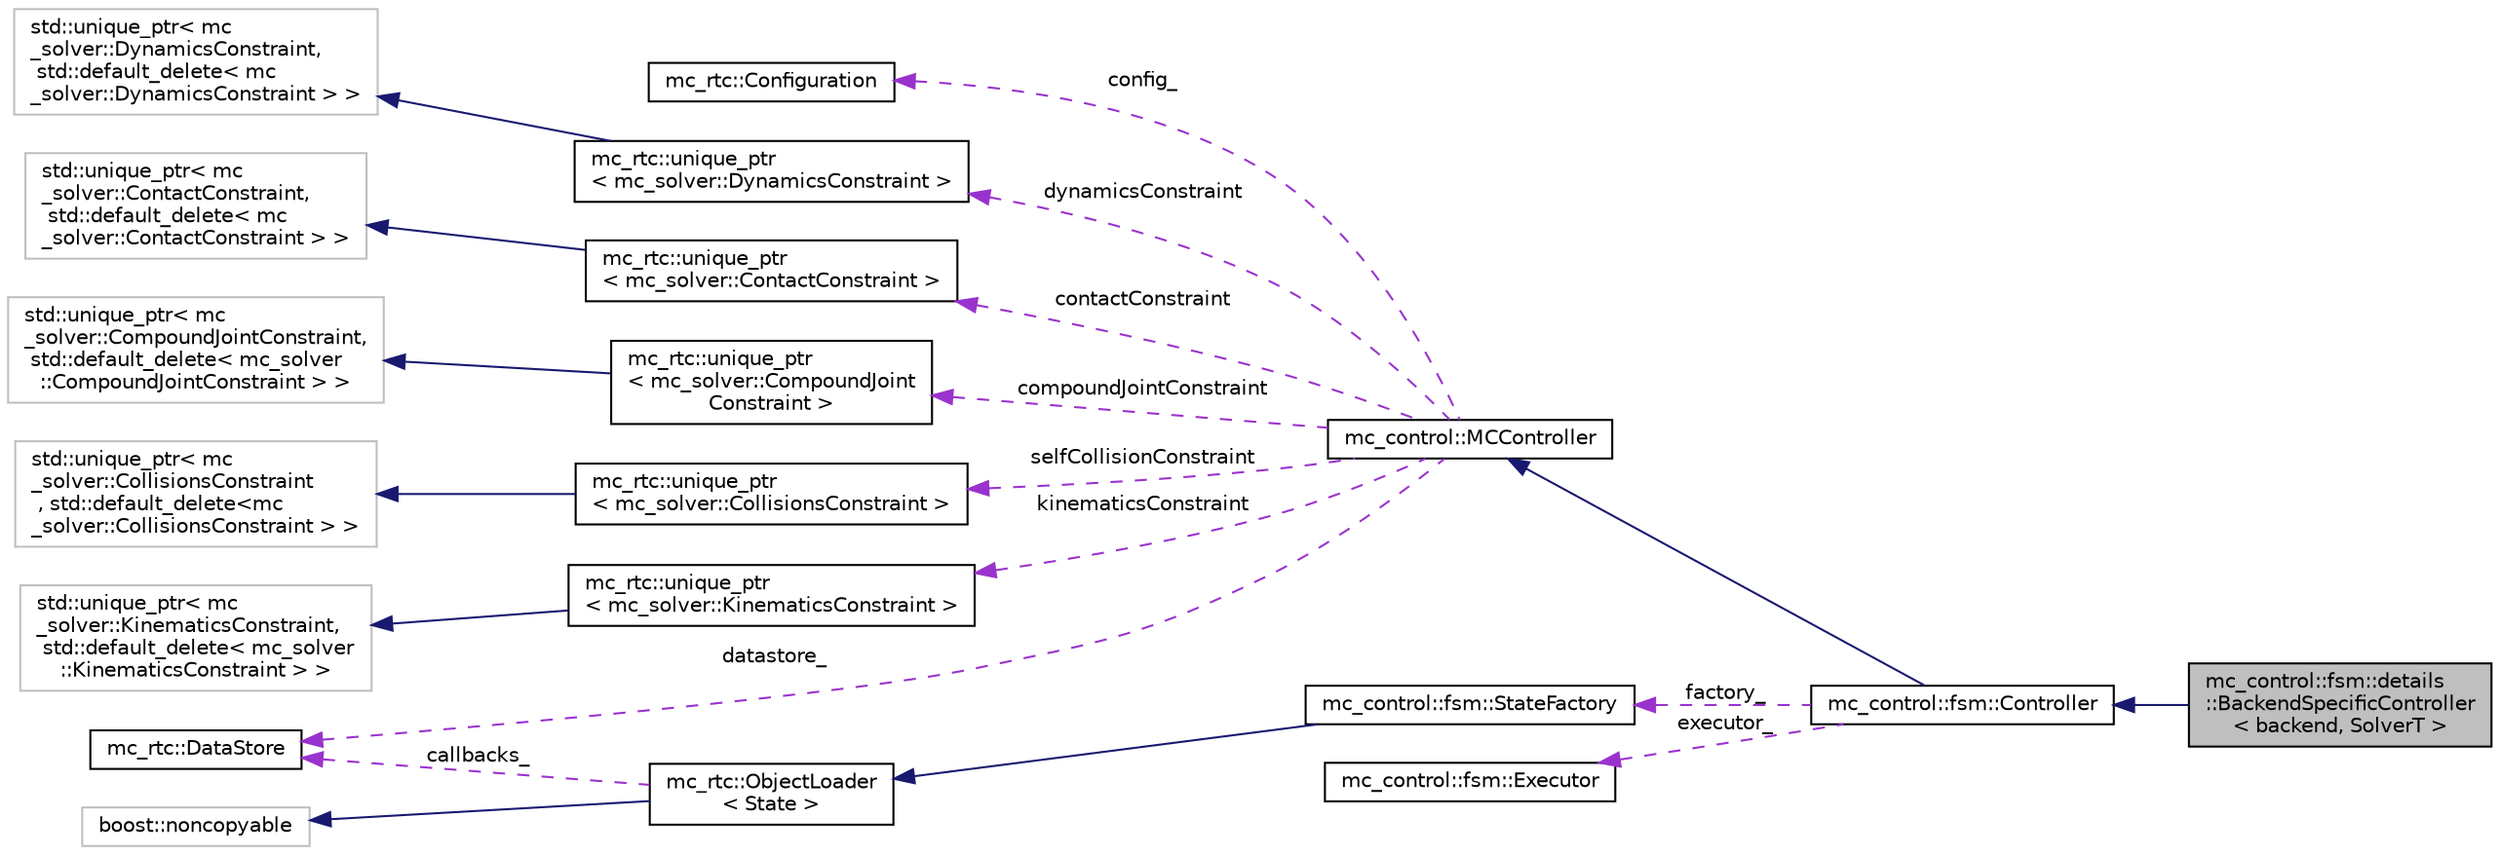digraph "mc_control::fsm::details::BackendSpecificController&lt; backend, SolverT &gt;"
{
 // INTERACTIVE_SVG=YES
  edge [fontname="Helvetica",fontsize="10",labelfontname="Helvetica",labelfontsize="10"];
  node [fontname="Helvetica",fontsize="10",shape=record];
  rankdir="LR";
  Node4 [label="mc_control::fsm::details\l::BackendSpecificController\l\< backend, SolverT \>",height=0.2,width=0.4,color="black", fillcolor="grey75", style="filled", fontcolor="black"];
  Node5 -> Node4 [dir="back",color="midnightblue",fontsize="10",style="solid",fontname="Helvetica"];
  Node5 [label="mc_control::fsm::Controller",height=0.2,width=0.4,color="black", fillcolor="white", style="filled",URL="$structmc__control_1_1fsm_1_1Controller.html"];
  Node6 -> Node5 [dir="back",color="midnightblue",fontsize="10",style="solid",fontname="Helvetica"];
  Node6 [label="mc_control::MCController",height=0.2,width=0.4,color="black", fillcolor="white", style="filled",URL="$structmc__control_1_1MCController.html",tooltip="MCController is the base class to implement all controllers. It assumes that at least two robots are ..."];
  Node7 -> Node6 [dir="back",color="darkorchid3",fontsize="10",style="dashed",label=" dynamicsConstraint" ,fontname="Helvetica"];
  Node7 [label="mc_rtc::unique_ptr\l\< mc_solver::DynamicsConstraint \>",height=0.2,width=0.4,color="black", fillcolor="white", style="filled",URL="$classmc__rtc_1_1unique__ptr.html"];
  Node8 -> Node7 [dir="back",color="midnightblue",fontsize="10",style="solid",fontname="Helvetica"];
  Node8 [label="std::unique_ptr\< mc\l_solver::DynamicsConstraint,\l std::default_delete\< mc\l_solver::DynamicsConstraint \> \>",height=0.2,width=0.4,color="grey75", fillcolor="white", style="filled"];
  Node9 -> Node6 [dir="back",color="darkorchid3",fontsize="10",style="dashed",label=" contactConstraint" ,fontname="Helvetica"];
  Node9 [label="mc_rtc::unique_ptr\l\< mc_solver::ContactConstraint \>",height=0.2,width=0.4,color="black", fillcolor="white", style="filled",URL="$classmc__rtc_1_1unique__ptr.html"];
  Node10 -> Node9 [dir="back",color="midnightblue",fontsize="10",style="solid",fontname="Helvetica"];
  Node10 [label="std::unique_ptr\< mc\l_solver::ContactConstraint,\l std::default_delete\< mc\l_solver::ContactConstraint \> \>",height=0.2,width=0.4,color="grey75", fillcolor="white", style="filled"];
  Node11 -> Node6 [dir="back",color="darkorchid3",fontsize="10",style="dashed",label=" compoundJointConstraint" ,fontname="Helvetica"];
  Node11 [label="mc_rtc::unique_ptr\l\< mc_solver::CompoundJoint\lConstraint \>",height=0.2,width=0.4,color="black", fillcolor="white", style="filled",URL="$classmc__rtc_1_1unique__ptr.html"];
  Node12 -> Node11 [dir="back",color="midnightblue",fontsize="10",style="solid",fontname="Helvetica"];
  Node12 [label="std::unique_ptr\< mc\l_solver::CompoundJointConstraint,\l std::default_delete\< mc_solver\l::CompoundJointConstraint \> \>",height=0.2,width=0.4,color="grey75", fillcolor="white", style="filled"];
  Node13 -> Node6 [dir="back",color="darkorchid3",fontsize="10",style="dashed",label=" datastore_" ,fontname="Helvetica"];
  Node13 [label="mc_rtc::DataStore",height=0.2,width=0.4,color="black", fillcolor="white", style="filled",URL="$structmc__rtc_1_1DataStore.html",tooltip="Generic data store. "];
  Node14 -> Node6 [dir="back",color="darkorchid3",fontsize="10",style="dashed",label=" selfCollisionConstraint" ,fontname="Helvetica"];
  Node14 [label="mc_rtc::unique_ptr\l\< mc_solver::CollisionsConstraint \>",height=0.2,width=0.4,color="black", fillcolor="white", style="filled",URL="$classmc__rtc_1_1unique__ptr.html"];
  Node15 -> Node14 [dir="back",color="midnightblue",fontsize="10",style="solid",fontname="Helvetica"];
  Node15 [label="std::unique_ptr\< mc\l_solver::CollisionsConstraint\l , std::default_delete\<mc\l_solver::CollisionsConstraint \>  \>",height=0.2,width=0.4,color="grey75", fillcolor="white", style="filled"];
  Node16 -> Node6 [dir="back",color="darkorchid3",fontsize="10",style="dashed",label=" kinematicsConstraint" ,fontname="Helvetica"];
  Node16 [label="mc_rtc::unique_ptr\l\< mc_solver::KinematicsConstraint \>",height=0.2,width=0.4,color="black", fillcolor="white", style="filled",URL="$classmc__rtc_1_1unique__ptr.html"];
  Node17 -> Node16 [dir="back",color="midnightblue",fontsize="10",style="solid",fontname="Helvetica"];
  Node17 [label="std::unique_ptr\< mc\l_solver::KinematicsConstraint,\l std::default_delete\< mc_solver\l::KinematicsConstraint \> \>",height=0.2,width=0.4,color="grey75", fillcolor="white", style="filled"];
  Node18 -> Node6 [dir="back",color="darkorchid3",fontsize="10",style="dashed",label=" config_" ,fontname="Helvetica"];
  Node18 [label="mc_rtc::Configuration",height=0.2,width=0.4,color="black", fillcolor="white", style="filled",URL="$structmc__rtc_1_1Configuration.html",tooltip="Simplify access to values hold within a JSON file. "];
  Node19 -> Node5 [dir="back",color="darkorchid3",fontsize="10",style="dashed",label=" factory_" ,fontname="Helvetica"];
  Node19 [label="mc_control::fsm::StateFactory",height=0.2,width=0.4,color="black", fillcolor="white", style="filled",URL="$structmc__control_1_1fsm_1_1StateFactory.html"];
  Node20 -> Node19 [dir="back",color="midnightblue",fontsize="10",style="solid",fontname="Helvetica"];
  Node20 [label="mc_rtc::ObjectLoader\l\< State \>",height=0.2,width=0.4,color="black", fillcolor="white", style="filled",URL="$structmc__rtc_1_1ObjectLoader.html"];
  Node21 -> Node20 [dir="back",color="midnightblue",fontsize="10",style="solid",fontname="Helvetica"];
  Node21 [label="boost::noncopyable",height=0.2,width=0.4,color="grey75", fillcolor="white", style="filled"];
  Node13 -> Node20 [dir="back",color="darkorchid3",fontsize="10",style="dashed",label=" callbacks_" ,fontname="Helvetica"];
  Node22 -> Node5 [dir="back",color="darkorchid3",fontsize="10",style="dashed",label=" executor_" ,fontname="Helvetica"];
  Node22 [label="mc_control::fsm::Executor",height=0.2,width=0.4,color="black", fillcolor="white", style="filled",URL="$structmc__control_1_1fsm_1_1Executor.html"];
}
